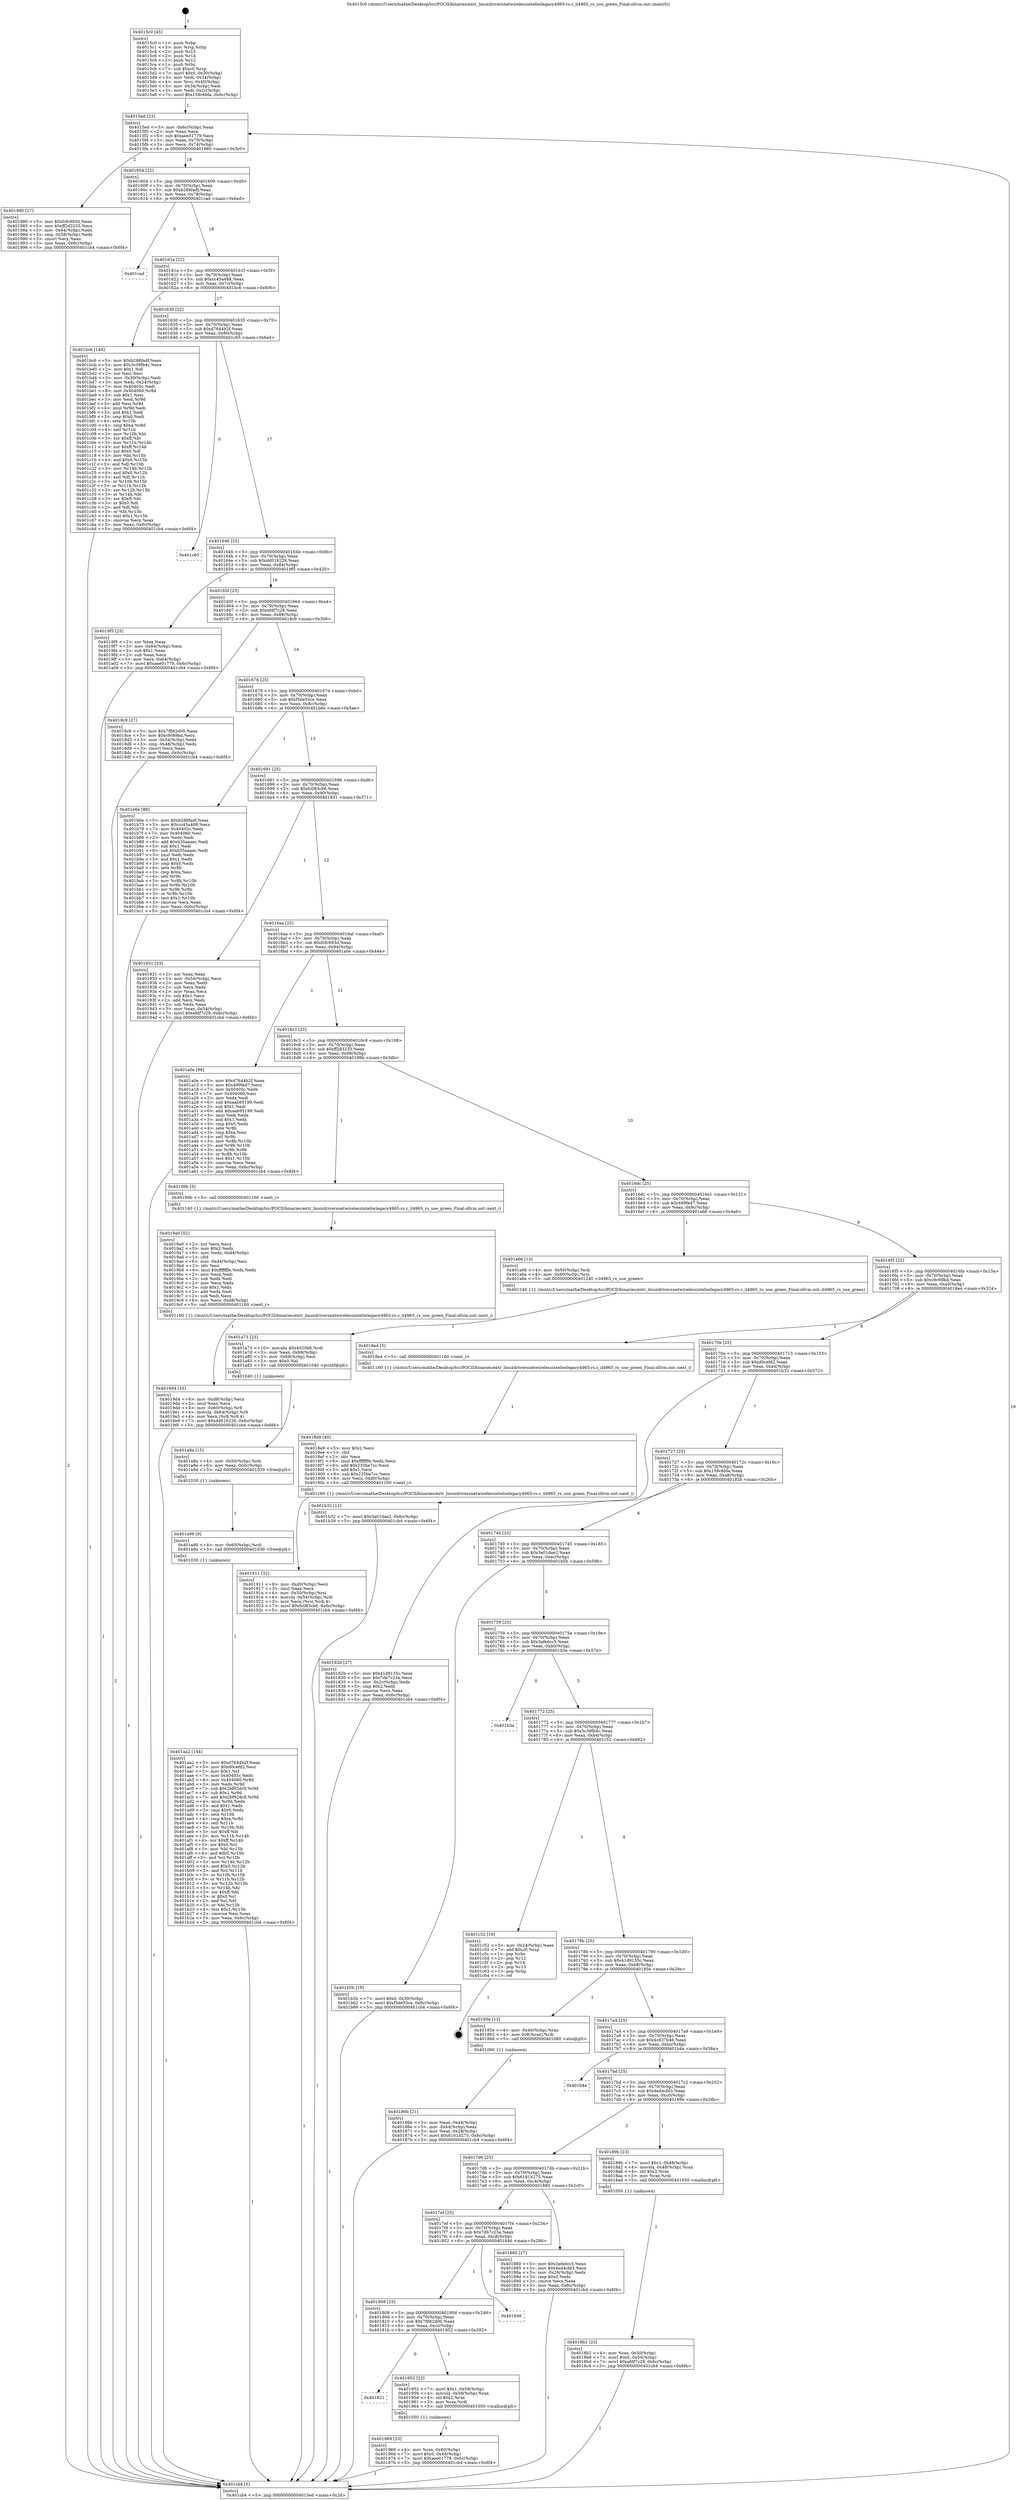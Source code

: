 digraph "0x4015c0" {
  label = "0x4015c0 (/mnt/c/Users/mathe/Desktop/tcc/POCII/binaries/extr_linuxdriversnetwirelessinteliwlegacy4965-rs.c_il4965_rs_use_green_Final-ollvm.out::main(0))"
  labelloc = "t"
  node[shape=record]

  Entry [label="",width=0.3,height=0.3,shape=circle,fillcolor=black,style=filled]
  "0x4015ed" [label="{
     0x4015ed [23]\l
     | [instrs]\l
     &nbsp;&nbsp;0x4015ed \<+3\>: mov -0x6c(%rbp),%eax\l
     &nbsp;&nbsp;0x4015f0 \<+2\>: mov %eax,%ecx\l
     &nbsp;&nbsp;0x4015f2 \<+6\>: sub $0xaee01779,%ecx\l
     &nbsp;&nbsp;0x4015f8 \<+3\>: mov %eax,-0x70(%rbp)\l
     &nbsp;&nbsp;0x4015fb \<+3\>: mov %ecx,-0x74(%rbp)\l
     &nbsp;&nbsp;0x4015fe \<+6\>: je 0000000000401980 \<main+0x3c0\>\l
  }"]
  "0x401980" [label="{
     0x401980 [27]\l
     | [instrs]\l
     &nbsp;&nbsp;0x401980 \<+5\>: mov $0xfcfc993d,%eax\l
     &nbsp;&nbsp;0x401985 \<+5\>: mov $0xff2d3233,%ecx\l
     &nbsp;&nbsp;0x40198a \<+3\>: mov -0x64(%rbp),%edx\l
     &nbsp;&nbsp;0x40198d \<+3\>: cmp -0x58(%rbp),%edx\l
     &nbsp;&nbsp;0x401990 \<+3\>: cmovl %ecx,%eax\l
     &nbsp;&nbsp;0x401993 \<+3\>: mov %eax,-0x6c(%rbp)\l
     &nbsp;&nbsp;0x401996 \<+5\>: jmp 0000000000401cb4 \<main+0x6f4\>\l
  }"]
  "0x401604" [label="{
     0x401604 [22]\l
     | [instrs]\l
     &nbsp;&nbsp;0x401604 \<+5\>: jmp 0000000000401609 \<main+0x49\>\l
     &nbsp;&nbsp;0x401609 \<+3\>: mov -0x70(%rbp),%eax\l
     &nbsp;&nbsp;0x40160c \<+5\>: sub $0xb288fadf,%eax\l
     &nbsp;&nbsp;0x401611 \<+3\>: mov %eax,-0x78(%rbp)\l
     &nbsp;&nbsp;0x401614 \<+6\>: je 0000000000401cad \<main+0x6ed\>\l
  }"]
  Exit [label="",width=0.3,height=0.3,shape=circle,fillcolor=black,style=filled,peripheries=2]
  "0x401cad" [label="{
     0x401cad\l
  }", style=dashed]
  "0x40161a" [label="{
     0x40161a [22]\l
     | [instrs]\l
     &nbsp;&nbsp;0x40161a \<+5\>: jmp 000000000040161f \<main+0x5f\>\l
     &nbsp;&nbsp;0x40161f \<+3\>: mov -0x70(%rbp),%eax\l
     &nbsp;&nbsp;0x401622 \<+5\>: sub $0xcc45a488,%eax\l
     &nbsp;&nbsp;0x401627 \<+3\>: mov %eax,-0x7c(%rbp)\l
     &nbsp;&nbsp;0x40162a \<+6\>: je 0000000000401bc6 \<main+0x606\>\l
  }"]
  "0x401aa2" [label="{
     0x401aa2 [144]\l
     | [instrs]\l
     &nbsp;&nbsp;0x401aa2 \<+5\>: mov $0xd7644b2f,%eax\l
     &nbsp;&nbsp;0x401aa7 \<+5\>: mov $0xd0cefd2,%esi\l
     &nbsp;&nbsp;0x401aac \<+2\>: mov $0x1,%cl\l
     &nbsp;&nbsp;0x401aae \<+7\>: mov 0x40405c,%edx\l
     &nbsp;&nbsp;0x401ab5 \<+8\>: mov 0x404060,%r8d\l
     &nbsp;&nbsp;0x401abd \<+3\>: mov %edx,%r9d\l
     &nbsp;&nbsp;0x401ac0 \<+7\>: sub $0x2bf92dc9,%r9d\l
     &nbsp;&nbsp;0x401ac7 \<+4\>: sub $0x1,%r9d\l
     &nbsp;&nbsp;0x401acb \<+7\>: add $0x2bf92dc9,%r9d\l
     &nbsp;&nbsp;0x401ad2 \<+4\>: imul %r9d,%edx\l
     &nbsp;&nbsp;0x401ad6 \<+3\>: and $0x1,%edx\l
     &nbsp;&nbsp;0x401ad9 \<+3\>: cmp $0x0,%edx\l
     &nbsp;&nbsp;0x401adc \<+4\>: sete %r10b\l
     &nbsp;&nbsp;0x401ae0 \<+4\>: cmp $0xa,%r8d\l
     &nbsp;&nbsp;0x401ae4 \<+4\>: setl %r11b\l
     &nbsp;&nbsp;0x401ae8 \<+3\>: mov %r10b,%bl\l
     &nbsp;&nbsp;0x401aeb \<+3\>: xor $0xff,%bl\l
     &nbsp;&nbsp;0x401aee \<+3\>: mov %r11b,%r14b\l
     &nbsp;&nbsp;0x401af1 \<+4\>: xor $0xff,%r14b\l
     &nbsp;&nbsp;0x401af5 \<+3\>: xor $0x0,%cl\l
     &nbsp;&nbsp;0x401af8 \<+3\>: mov %bl,%r15b\l
     &nbsp;&nbsp;0x401afb \<+4\>: and $0x0,%r15b\l
     &nbsp;&nbsp;0x401aff \<+3\>: and %cl,%r10b\l
     &nbsp;&nbsp;0x401b02 \<+3\>: mov %r14b,%r12b\l
     &nbsp;&nbsp;0x401b05 \<+4\>: and $0x0,%r12b\l
     &nbsp;&nbsp;0x401b09 \<+3\>: and %cl,%r11b\l
     &nbsp;&nbsp;0x401b0c \<+3\>: or %r10b,%r15b\l
     &nbsp;&nbsp;0x401b0f \<+3\>: or %r11b,%r12b\l
     &nbsp;&nbsp;0x401b12 \<+3\>: xor %r12b,%r15b\l
     &nbsp;&nbsp;0x401b15 \<+3\>: or %r14b,%bl\l
     &nbsp;&nbsp;0x401b18 \<+3\>: xor $0xff,%bl\l
     &nbsp;&nbsp;0x401b1b \<+3\>: or $0x0,%cl\l
     &nbsp;&nbsp;0x401b1e \<+2\>: and %cl,%bl\l
     &nbsp;&nbsp;0x401b20 \<+3\>: or %bl,%r15b\l
     &nbsp;&nbsp;0x401b23 \<+4\>: test $0x1,%r15b\l
     &nbsp;&nbsp;0x401b27 \<+3\>: cmovne %esi,%eax\l
     &nbsp;&nbsp;0x401b2a \<+3\>: mov %eax,-0x6c(%rbp)\l
     &nbsp;&nbsp;0x401b2d \<+5\>: jmp 0000000000401cb4 \<main+0x6f4\>\l
  }"]
  "0x401bc6" [label="{
     0x401bc6 [140]\l
     | [instrs]\l
     &nbsp;&nbsp;0x401bc6 \<+5\>: mov $0xb288fadf,%eax\l
     &nbsp;&nbsp;0x401bcb \<+5\>: mov $0x3c39fb4c,%ecx\l
     &nbsp;&nbsp;0x401bd0 \<+2\>: mov $0x1,%dl\l
     &nbsp;&nbsp;0x401bd2 \<+2\>: xor %esi,%esi\l
     &nbsp;&nbsp;0x401bd4 \<+3\>: mov -0x30(%rbp),%edi\l
     &nbsp;&nbsp;0x401bd7 \<+3\>: mov %edi,-0x24(%rbp)\l
     &nbsp;&nbsp;0x401bda \<+7\>: mov 0x40405c,%edi\l
     &nbsp;&nbsp;0x401be1 \<+8\>: mov 0x404060,%r8d\l
     &nbsp;&nbsp;0x401be9 \<+3\>: sub $0x1,%esi\l
     &nbsp;&nbsp;0x401bec \<+3\>: mov %edi,%r9d\l
     &nbsp;&nbsp;0x401bef \<+3\>: add %esi,%r9d\l
     &nbsp;&nbsp;0x401bf2 \<+4\>: imul %r9d,%edi\l
     &nbsp;&nbsp;0x401bf6 \<+3\>: and $0x1,%edi\l
     &nbsp;&nbsp;0x401bf9 \<+3\>: cmp $0x0,%edi\l
     &nbsp;&nbsp;0x401bfc \<+4\>: sete %r10b\l
     &nbsp;&nbsp;0x401c00 \<+4\>: cmp $0xa,%r8d\l
     &nbsp;&nbsp;0x401c04 \<+4\>: setl %r11b\l
     &nbsp;&nbsp;0x401c08 \<+3\>: mov %r10b,%bl\l
     &nbsp;&nbsp;0x401c0b \<+3\>: xor $0xff,%bl\l
     &nbsp;&nbsp;0x401c0e \<+3\>: mov %r11b,%r14b\l
     &nbsp;&nbsp;0x401c11 \<+4\>: xor $0xff,%r14b\l
     &nbsp;&nbsp;0x401c15 \<+3\>: xor $0x0,%dl\l
     &nbsp;&nbsp;0x401c18 \<+3\>: mov %bl,%r15b\l
     &nbsp;&nbsp;0x401c1b \<+4\>: and $0x0,%r15b\l
     &nbsp;&nbsp;0x401c1f \<+3\>: and %dl,%r10b\l
     &nbsp;&nbsp;0x401c22 \<+3\>: mov %r14b,%r12b\l
     &nbsp;&nbsp;0x401c25 \<+4\>: and $0x0,%r12b\l
     &nbsp;&nbsp;0x401c29 \<+3\>: and %dl,%r11b\l
     &nbsp;&nbsp;0x401c2c \<+3\>: or %r10b,%r15b\l
     &nbsp;&nbsp;0x401c2f \<+3\>: or %r11b,%r12b\l
     &nbsp;&nbsp;0x401c32 \<+3\>: xor %r12b,%r15b\l
     &nbsp;&nbsp;0x401c35 \<+3\>: or %r14b,%bl\l
     &nbsp;&nbsp;0x401c38 \<+3\>: xor $0xff,%bl\l
     &nbsp;&nbsp;0x401c3b \<+3\>: or $0x0,%dl\l
     &nbsp;&nbsp;0x401c3e \<+2\>: and %dl,%bl\l
     &nbsp;&nbsp;0x401c40 \<+3\>: or %bl,%r15b\l
     &nbsp;&nbsp;0x401c43 \<+4\>: test $0x1,%r15b\l
     &nbsp;&nbsp;0x401c47 \<+3\>: cmovne %ecx,%eax\l
     &nbsp;&nbsp;0x401c4a \<+3\>: mov %eax,-0x6c(%rbp)\l
     &nbsp;&nbsp;0x401c4d \<+5\>: jmp 0000000000401cb4 \<main+0x6f4\>\l
  }"]
  "0x401630" [label="{
     0x401630 [22]\l
     | [instrs]\l
     &nbsp;&nbsp;0x401630 \<+5\>: jmp 0000000000401635 \<main+0x75\>\l
     &nbsp;&nbsp;0x401635 \<+3\>: mov -0x70(%rbp),%eax\l
     &nbsp;&nbsp;0x401638 \<+5\>: sub $0xd7644b2f,%eax\l
     &nbsp;&nbsp;0x40163d \<+3\>: mov %eax,-0x80(%rbp)\l
     &nbsp;&nbsp;0x401640 \<+6\>: je 0000000000401c65 \<main+0x6a5\>\l
  }"]
  "0x401a99" [label="{
     0x401a99 [9]\l
     | [instrs]\l
     &nbsp;&nbsp;0x401a99 \<+4\>: mov -0x60(%rbp),%rdi\l
     &nbsp;&nbsp;0x401a9d \<+5\>: call 0000000000401030 \<free@plt\>\l
     | [calls]\l
     &nbsp;&nbsp;0x401030 \{1\} (unknown)\l
  }"]
  "0x401c65" [label="{
     0x401c65\l
  }", style=dashed]
  "0x401646" [label="{
     0x401646 [25]\l
     | [instrs]\l
     &nbsp;&nbsp;0x401646 \<+5\>: jmp 000000000040164b \<main+0x8b\>\l
     &nbsp;&nbsp;0x40164b \<+3\>: mov -0x70(%rbp),%eax\l
     &nbsp;&nbsp;0x40164e \<+5\>: sub $0xdd016226,%eax\l
     &nbsp;&nbsp;0x401653 \<+6\>: mov %eax,-0x84(%rbp)\l
     &nbsp;&nbsp;0x401659 \<+6\>: je 00000000004019f5 \<main+0x435\>\l
  }"]
  "0x401a8a" [label="{
     0x401a8a [15]\l
     | [instrs]\l
     &nbsp;&nbsp;0x401a8a \<+4\>: mov -0x50(%rbp),%rdi\l
     &nbsp;&nbsp;0x401a8e \<+6\>: mov %eax,-0xdc(%rbp)\l
     &nbsp;&nbsp;0x401a94 \<+5\>: call 0000000000401030 \<free@plt\>\l
     | [calls]\l
     &nbsp;&nbsp;0x401030 \{1\} (unknown)\l
  }"]
  "0x4019f5" [label="{
     0x4019f5 [25]\l
     | [instrs]\l
     &nbsp;&nbsp;0x4019f5 \<+2\>: xor %eax,%eax\l
     &nbsp;&nbsp;0x4019f7 \<+3\>: mov -0x64(%rbp),%ecx\l
     &nbsp;&nbsp;0x4019fa \<+3\>: sub $0x1,%eax\l
     &nbsp;&nbsp;0x4019fd \<+2\>: sub %eax,%ecx\l
     &nbsp;&nbsp;0x4019ff \<+3\>: mov %ecx,-0x64(%rbp)\l
     &nbsp;&nbsp;0x401a02 \<+7\>: movl $0xaee01779,-0x6c(%rbp)\l
     &nbsp;&nbsp;0x401a09 \<+5\>: jmp 0000000000401cb4 \<main+0x6f4\>\l
  }"]
  "0x40165f" [label="{
     0x40165f [25]\l
     | [instrs]\l
     &nbsp;&nbsp;0x40165f \<+5\>: jmp 0000000000401664 \<main+0xa4\>\l
     &nbsp;&nbsp;0x401664 \<+3\>: mov -0x70(%rbp),%eax\l
     &nbsp;&nbsp;0x401667 \<+5\>: sub $0xefdf7c28,%eax\l
     &nbsp;&nbsp;0x40166c \<+6\>: mov %eax,-0x88(%rbp)\l
     &nbsp;&nbsp;0x401672 \<+6\>: je 00000000004018c9 \<main+0x309\>\l
  }"]
  "0x401a73" [label="{
     0x401a73 [23]\l
     | [instrs]\l
     &nbsp;&nbsp;0x401a73 \<+10\>: movabs $0x4020b6,%rdi\l
     &nbsp;&nbsp;0x401a7d \<+3\>: mov %eax,-0x68(%rbp)\l
     &nbsp;&nbsp;0x401a80 \<+3\>: mov -0x68(%rbp),%esi\l
     &nbsp;&nbsp;0x401a83 \<+2\>: mov $0x0,%al\l
     &nbsp;&nbsp;0x401a85 \<+5\>: call 0000000000401040 \<printf@plt\>\l
     | [calls]\l
     &nbsp;&nbsp;0x401040 \{1\} (unknown)\l
  }"]
  "0x4018c9" [label="{
     0x4018c9 [27]\l
     | [instrs]\l
     &nbsp;&nbsp;0x4018c9 \<+5\>: mov $0x7f862d00,%eax\l
     &nbsp;&nbsp;0x4018ce \<+5\>: mov $0xc9c69bd,%ecx\l
     &nbsp;&nbsp;0x4018d3 \<+3\>: mov -0x54(%rbp),%edx\l
     &nbsp;&nbsp;0x4018d6 \<+3\>: cmp -0x48(%rbp),%edx\l
     &nbsp;&nbsp;0x4018d9 \<+3\>: cmovl %ecx,%eax\l
     &nbsp;&nbsp;0x4018dc \<+3\>: mov %eax,-0x6c(%rbp)\l
     &nbsp;&nbsp;0x4018df \<+5\>: jmp 0000000000401cb4 \<main+0x6f4\>\l
  }"]
  "0x401678" [label="{
     0x401678 [25]\l
     | [instrs]\l
     &nbsp;&nbsp;0x401678 \<+5\>: jmp 000000000040167d \<main+0xbd\>\l
     &nbsp;&nbsp;0x40167d \<+3\>: mov -0x70(%rbp),%eax\l
     &nbsp;&nbsp;0x401680 \<+5\>: sub $0xf5de55ce,%eax\l
     &nbsp;&nbsp;0x401685 \<+6\>: mov %eax,-0x8c(%rbp)\l
     &nbsp;&nbsp;0x40168b \<+6\>: je 0000000000401b6e \<main+0x5ae\>\l
  }"]
  "0x4019d4" [label="{
     0x4019d4 [33]\l
     | [instrs]\l
     &nbsp;&nbsp;0x4019d4 \<+6\>: mov -0xd8(%rbp),%ecx\l
     &nbsp;&nbsp;0x4019da \<+3\>: imul %eax,%ecx\l
     &nbsp;&nbsp;0x4019dd \<+4\>: mov -0x60(%rbp),%r8\l
     &nbsp;&nbsp;0x4019e1 \<+4\>: movslq -0x64(%rbp),%r9\l
     &nbsp;&nbsp;0x4019e5 \<+4\>: mov %ecx,(%r8,%r9,4)\l
     &nbsp;&nbsp;0x4019e9 \<+7\>: movl $0xdd016226,-0x6c(%rbp)\l
     &nbsp;&nbsp;0x4019f0 \<+5\>: jmp 0000000000401cb4 \<main+0x6f4\>\l
  }"]
  "0x401b6e" [label="{
     0x401b6e [88]\l
     | [instrs]\l
     &nbsp;&nbsp;0x401b6e \<+5\>: mov $0xb288fadf,%eax\l
     &nbsp;&nbsp;0x401b73 \<+5\>: mov $0xcc45a488,%ecx\l
     &nbsp;&nbsp;0x401b78 \<+7\>: mov 0x40405c,%edx\l
     &nbsp;&nbsp;0x401b7f \<+7\>: mov 0x404060,%esi\l
     &nbsp;&nbsp;0x401b86 \<+2\>: mov %edx,%edi\l
     &nbsp;&nbsp;0x401b88 \<+6\>: add $0xb35aaaec,%edi\l
     &nbsp;&nbsp;0x401b8e \<+3\>: sub $0x1,%edi\l
     &nbsp;&nbsp;0x401b91 \<+6\>: sub $0xb35aaaec,%edi\l
     &nbsp;&nbsp;0x401b97 \<+3\>: imul %edi,%edx\l
     &nbsp;&nbsp;0x401b9a \<+3\>: and $0x1,%edx\l
     &nbsp;&nbsp;0x401b9d \<+3\>: cmp $0x0,%edx\l
     &nbsp;&nbsp;0x401ba0 \<+4\>: sete %r8b\l
     &nbsp;&nbsp;0x401ba4 \<+3\>: cmp $0xa,%esi\l
     &nbsp;&nbsp;0x401ba7 \<+4\>: setl %r9b\l
     &nbsp;&nbsp;0x401bab \<+3\>: mov %r8b,%r10b\l
     &nbsp;&nbsp;0x401bae \<+3\>: and %r9b,%r10b\l
     &nbsp;&nbsp;0x401bb1 \<+3\>: xor %r9b,%r8b\l
     &nbsp;&nbsp;0x401bb4 \<+3\>: or %r8b,%r10b\l
     &nbsp;&nbsp;0x401bb7 \<+4\>: test $0x1,%r10b\l
     &nbsp;&nbsp;0x401bbb \<+3\>: cmovne %ecx,%eax\l
     &nbsp;&nbsp;0x401bbe \<+3\>: mov %eax,-0x6c(%rbp)\l
     &nbsp;&nbsp;0x401bc1 \<+5\>: jmp 0000000000401cb4 \<main+0x6f4\>\l
  }"]
  "0x401691" [label="{
     0x401691 [25]\l
     | [instrs]\l
     &nbsp;&nbsp;0x401691 \<+5\>: jmp 0000000000401696 \<main+0xd6\>\l
     &nbsp;&nbsp;0x401696 \<+3\>: mov -0x70(%rbp),%eax\l
     &nbsp;&nbsp;0x401699 \<+5\>: sub $0xfc083cb6,%eax\l
     &nbsp;&nbsp;0x40169e \<+6\>: mov %eax,-0x90(%rbp)\l
     &nbsp;&nbsp;0x4016a4 \<+6\>: je 0000000000401931 \<main+0x371\>\l
  }"]
  "0x4019a0" [label="{
     0x4019a0 [52]\l
     | [instrs]\l
     &nbsp;&nbsp;0x4019a0 \<+2\>: xor %ecx,%ecx\l
     &nbsp;&nbsp;0x4019a2 \<+5\>: mov $0x2,%edx\l
     &nbsp;&nbsp;0x4019a7 \<+6\>: mov %edx,-0xd4(%rbp)\l
     &nbsp;&nbsp;0x4019ad \<+1\>: cltd\l
     &nbsp;&nbsp;0x4019ae \<+6\>: mov -0xd4(%rbp),%esi\l
     &nbsp;&nbsp;0x4019b4 \<+2\>: idiv %esi\l
     &nbsp;&nbsp;0x4019b6 \<+6\>: imul $0xfffffffe,%edx,%edx\l
     &nbsp;&nbsp;0x4019bc \<+2\>: mov %ecx,%edi\l
     &nbsp;&nbsp;0x4019be \<+2\>: sub %edx,%edi\l
     &nbsp;&nbsp;0x4019c0 \<+2\>: mov %ecx,%edx\l
     &nbsp;&nbsp;0x4019c2 \<+3\>: sub $0x1,%edx\l
     &nbsp;&nbsp;0x4019c5 \<+2\>: add %edx,%edi\l
     &nbsp;&nbsp;0x4019c7 \<+2\>: sub %edi,%ecx\l
     &nbsp;&nbsp;0x4019c9 \<+6\>: mov %ecx,-0xd8(%rbp)\l
     &nbsp;&nbsp;0x4019cf \<+5\>: call 0000000000401160 \<next_i\>\l
     | [calls]\l
     &nbsp;&nbsp;0x401160 \{1\} (/mnt/c/Users/mathe/Desktop/tcc/POCII/binaries/extr_linuxdriversnetwirelessinteliwlegacy4965-rs.c_il4965_rs_use_green_Final-ollvm.out::next_i)\l
  }"]
  "0x401931" [label="{
     0x401931 [33]\l
     | [instrs]\l
     &nbsp;&nbsp;0x401931 \<+2\>: xor %eax,%eax\l
     &nbsp;&nbsp;0x401933 \<+3\>: mov -0x54(%rbp),%ecx\l
     &nbsp;&nbsp;0x401936 \<+2\>: mov %eax,%edx\l
     &nbsp;&nbsp;0x401938 \<+2\>: sub %ecx,%edx\l
     &nbsp;&nbsp;0x40193a \<+2\>: mov %eax,%ecx\l
     &nbsp;&nbsp;0x40193c \<+3\>: sub $0x1,%ecx\l
     &nbsp;&nbsp;0x40193f \<+2\>: add %ecx,%edx\l
     &nbsp;&nbsp;0x401941 \<+2\>: sub %edx,%eax\l
     &nbsp;&nbsp;0x401943 \<+3\>: mov %eax,-0x54(%rbp)\l
     &nbsp;&nbsp;0x401946 \<+7\>: movl $0xefdf7c28,-0x6c(%rbp)\l
     &nbsp;&nbsp;0x40194d \<+5\>: jmp 0000000000401cb4 \<main+0x6f4\>\l
  }"]
  "0x4016aa" [label="{
     0x4016aa [25]\l
     | [instrs]\l
     &nbsp;&nbsp;0x4016aa \<+5\>: jmp 00000000004016af \<main+0xef\>\l
     &nbsp;&nbsp;0x4016af \<+3\>: mov -0x70(%rbp),%eax\l
     &nbsp;&nbsp;0x4016b2 \<+5\>: sub $0xfcfc993d,%eax\l
     &nbsp;&nbsp;0x4016b7 \<+6\>: mov %eax,-0x94(%rbp)\l
     &nbsp;&nbsp;0x4016bd \<+6\>: je 0000000000401a0e \<main+0x44e\>\l
  }"]
  "0x401969" [label="{
     0x401969 [23]\l
     | [instrs]\l
     &nbsp;&nbsp;0x401969 \<+4\>: mov %rax,-0x60(%rbp)\l
     &nbsp;&nbsp;0x40196d \<+7\>: movl $0x0,-0x64(%rbp)\l
     &nbsp;&nbsp;0x401974 \<+7\>: movl $0xaee01779,-0x6c(%rbp)\l
     &nbsp;&nbsp;0x40197b \<+5\>: jmp 0000000000401cb4 \<main+0x6f4\>\l
  }"]
  "0x401a0e" [label="{
     0x401a0e [88]\l
     | [instrs]\l
     &nbsp;&nbsp;0x401a0e \<+5\>: mov $0xd7644b2f,%eax\l
     &nbsp;&nbsp;0x401a13 \<+5\>: mov $0x499fed7,%ecx\l
     &nbsp;&nbsp;0x401a18 \<+7\>: mov 0x40405c,%edx\l
     &nbsp;&nbsp;0x401a1f \<+7\>: mov 0x404060,%esi\l
     &nbsp;&nbsp;0x401a26 \<+2\>: mov %edx,%edi\l
     &nbsp;&nbsp;0x401a28 \<+6\>: sub $0xaab95199,%edi\l
     &nbsp;&nbsp;0x401a2e \<+3\>: sub $0x1,%edi\l
     &nbsp;&nbsp;0x401a31 \<+6\>: add $0xaab95199,%edi\l
     &nbsp;&nbsp;0x401a37 \<+3\>: imul %edi,%edx\l
     &nbsp;&nbsp;0x401a3a \<+3\>: and $0x1,%edx\l
     &nbsp;&nbsp;0x401a3d \<+3\>: cmp $0x0,%edx\l
     &nbsp;&nbsp;0x401a40 \<+4\>: sete %r8b\l
     &nbsp;&nbsp;0x401a44 \<+3\>: cmp $0xa,%esi\l
     &nbsp;&nbsp;0x401a47 \<+4\>: setl %r9b\l
     &nbsp;&nbsp;0x401a4b \<+3\>: mov %r8b,%r10b\l
     &nbsp;&nbsp;0x401a4e \<+3\>: and %r9b,%r10b\l
     &nbsp;&nbsp;0x401a51 \<+3\>: xor %r9b,%r8b\l
     &nbsp;&nbsp;0x401a54 \<+3\>: or %r8b,%r10b\l
     &nbsp;&nbsp;0x401a57 \<+4\>: test $0x1,%r10b\l
     &nbsp;&nbsp;0x401a5b \<+3\>: cmovne %ecx,%eax\l
     &nbsp;&nbsp;0x401a5e \<+3\>: mov %eax,-0x6c(%rbp)\l
     &nbsp;&nbsp;0x401a61 \<+5\>: jmp 0000000000401cb4 \<main+0x6f4\>\l
  }"]
  "0x4016c3" [label="{
     0x4016c3 [25]\l
     | [instrs]\l
     &nbsp;&nbsp;0x4016c3 \<+5\>: jmp 00000000004016c8 \<main+0x108\>\l
     &nbsp;&nbsp;0x4016c8 \<+3\>: mov -0x70(%rbp),%eax\l
     &nbsp;&nbsp;0x4016cb \<+5\>: sub $0xff2d3233,%eax\l
     &nbsp;&nbsp;0x4016d0 \<+6\>: mov %eax,-0x98(%rbp)\l
     &nbsp;&nbsp;0x4016d6 \<+6\>: je 000000000040199b \<main+0x3db\>\l
  }"]
  "0x401821" [label="{
     0x401821\l
  }", style=dashed]
  "0x40199b" [label="{
     0x40199b [5]\l
     | [instrs]\l
     &nbsp;&nbsp;0x40199b \<+5\>: call 0000000000401160 \<next_i\>\l
     | [calls]\l
     &nbsp;&nbsp;0x401160 \{1\} (/mnt/c/Users/mathe/Desktop/tcc/POCII/binaries/extr_linuxdriversnetwirelessinteliwlegacy4965-rs.c_il4965_rs_use_green_Final-ollvm.out::next_i)\l
  }"]
  "0x4016dc" [label="{
     0x4016dc [25]\l
     | [instrs]\l
     &nbsp;&nbsp;0x4016dc \<+5\>: jmp 00000000004016e1 \<main+0x121\>\l
     &nbsp;&nbsp;0x4016e1 \<+3\>: mov -0x70(%rbp),%eax\l
     &nbsp;&nbsp;0x4016e4 \<+5\>: sub $0x499fed7,%eax\l
     &nbsp;&nbsp;0x4016e9 \<+6\>: mov %eax,-0x9c(%rbp)\l
     &nbsp;&nbsp;0x4016ef \<+6\>: je 0000000000401a66 \<main+0x4a6\>\l
  }"]
  "0x401952" [label="{
     0x401952 [23]\l
     | [instrs]\l
     &nbsp;&nbsp;0x401952 \<+7\>: movl $0x1,-0x58(%rbp)\l
     &nbsp;&nbsp;0x401959 \<+4\>: movslq -0x58(%rbp),%rax\l
     &nbsp;&nbsp;0x40195d \<+4\>: shl $0x2,%rax\l
     &nbsp;&nbsp;0x401961 \<+3\>: mov %rax,%rdi\l
     &nbsp;&nbsp;0x401964 \<+5\>: call 0000000000401050 \<malloc@plt\>\l
     | [calls]\l
     &nbsp;&nbsp;0x401050 \{1\} (unknown)\l
  }"]
  "0x401a66" [label="{
     0x401a66 [13]\l
     | [instrs]\l
     &nbsp;&nbsp;0x401a66 \<+4\>: mov -0x50(%rbp),%rdi\l
     &nbsp;&nbsp;0x401a6a \<+4\>: mov -0x60(%rbp),%rsi\l
     &nbsp;&nbsp;0x401a6e \<+5\>: call 0000000000401240 \<il4965_rs_use_green\>\l
     | [calls]\l
     &nbsp;&nbsp;0x401240 \{1\} (/mnt/c/Users/mathe/Desktop/tcc/POCII/binaries/extr_linuxdriversnetwirelessinteliwlegacy4965-rs.c_il4965_rs_use_green_Final-ollvm.out::il4965_rs_use_green)\l
  }"]
  "0x4016f5" [label="{
     0x4016f5 [25]\l
     | [instrs]\l
     &nbsp;&nbsp;0x4016f5 \<+5\>: jmp 00000000004016fa \<main+0x13a\>\l
     &nbsp;&nbsp;0x4016fa \<+3\>: mov -0x70(%rbp),%eax\l
     &nbsp;&nbsp;0x4016fd \<+5\>: sub $0xc9c69bd,%eax\l
     &nbsp;&nbsp;0x401702 \<+6\>: mov %eax,-0xa0(%rbp)\l
     &nbsp;&nbsp;0x401708 \<+6\>: je 00000000004018e4 \<main+0x324\>\l
  }"]
  "0x401808" [label="{
     0x401808 [25]\l
     | [instrs]\l
     &nbsp;&nbsp;0x401808 \<+5\>: jmp 000000000040180d \<main+0x24d\>\l
     &nbsp;&nbsp;0x40180d \<+3\>: mov -0x70(%rbp),%eax\l
     &nbsp;&nbsp;0x401810 \<+5\>: sub $0x7f862d00,%eax\l
     &nbsp;&nbsp;0x401815 \<+6\>: mov %eax,-0xcc(%rbp)\l
     &nbsp;&nbsp;0x40181b \<+6\>: je 0000000000401952 \<main+0x392\>\l
  }"]
  "0x4018e4" [label="{
     0x4018e4 [5]\l
     | [instrs]\l
     &nbsp;&nbsp;0x4018e4 \<+5\>: call 0000000000401160 \<next_i\>\l
     | [calls]\l
     &nbsp;&nbsp;0x401160 \{1\} (/mnt/c/Users/mathe/Desktop/tcc/POCII/binaries/extr_linuxdriversnetwirelessinteliwlegacy4965-rs.c_il4965_rs_use_green_Final-ollvm.out::next_i)\l
  }"]
  "0x40170e" [label="{
     0x40170e [25]\l
     | [instrs]\l
     &nbsp;&nbsp;0x40170e \<+5\>: jmp 0000000000401713 \<main+0x153\>\l
     &nbsp;&nbsp;0x401713 \<+3\>: mov -0x70(%rbp),%eax\l
     &nbsp;&nbsp;0x401716 \<+5\>: sub $0xd0cefd2,%eax\l
     &nbsp;&nbsp;0x40171b \<+6\>: mov %eax,-0xa4(%rbp)\l
     &nbsp;&nbsp;0x401721 \<+6\>: je 0000000000401b32 \<main+0x572\>\l
  }"]
  "0x401846" [label="{
     0x401846\l
  }", style=dashed]
  "0x401b32" [label="{
     0x401b32 [12]\l
     | [instrs]\l
     &nbsp;&nbsp;0x401b32 \<+7\>: movl $0x3a01dae2,-0x6c(%rbp)\l
     &nbsp;&nbsp;0x401b39 \<+5\>: jmp 0000000000401cb4 \<main+0x6f4\>\l
  }"]
  "0x401727" [label="{
     0x401727 [25]\l
     | [instrs]\l
     &nbsp;&nbsp;0x401727 \<+5\>: jmp 000000000040172c \<main+0x16c\>\l
     &nbsp;&nbsp;0x40172c \<+3\>: mov -0x70(%rbp),%eax\l
     &nbsp;&nbsp;0x40172f \<+5\>: sub $0x159c6fda,%eax\l
     &nbsp;&nbsp;0x401734 \<+6\>: mov %eax,-0xa8(%rbp)\l
     &nbsp;&nbsp;0x40173a \<+6\>: je 000000000040182b \<main+0x26b\>\l
  }"]
  "0x401911" [label="{
     0x401911 [32]\l
     | [instrs]\l
     &nbsp;&nbsp;0x401911 \<+6\>: mov -0xd0(%rbp),%ecx\l
     &nbsp;&nbsp;0x401917 \<+3\>: imul %eax,%ecx\l
     &nbsp;&nbsp;0x40191a \<+4\>: mov -0x50(%rbp),%rsi\l
     &nbsp;&nbsp;0x40191e \<+4\>: movslq -0x54(%rbp),%rdi\l
     &nbsp;&nbsp;0x401922 \<+3\>: mov %ecx,(%rsi,%rdi,4)\l
     &nbsp;&nbsp;0x401925 \<+7\>: movl $0xfc083cb6,-0x6c(%rbp)\l
     &nbsp;&nbsp;0x40192c \<+5\>: jmp 0000000000401cb4 \<main+0x6f4\>\l
  }"]
  "0x40182b" [label="{
     0x40182b [27]\l
     | [instrs]\l
     &nbsp;&nbsp;0x40182b \<+5\>: mov $0x41d9135c,%eax\l
     &nbsp;&nbsp;0x401830 \<+5\>: mov $0x7db7c23a,%ecx\l
     &nbsp;&nbsp;0x401835 \<+3\>: mov -0x2c(%rbp),%edx\l
     &nbsp;&nbsp;0x401838 \<+3\>: cmp $0x2,%edx\l
     &nbsp;&nbsp;0x40183b \<+3\>: cmovne %ecx,%eax\l
     &nbsp;&nbsp;0x40183e \<+3\>: mov %eax,-0x6c(%rbp)\l
     &nbsp;&nbsp;0x401841 \<+5\>: jmp 0000000000401cb4 \<main+0x6f4\>\l
  }"]
  "0x401740" [label="{
     0x401740 [25]\l
     | [instrs]\l
     &nbsp;&nbsp;0x401740 \<+5\>: jmp 0000000000401745 \<main+0x185\>\l
     &nbsp;&nbsp;0x401745 \<+3\>: mov -0x70(%rbp),%eax\l
     &nbsp;&nbsp;0x401748 \<+5\>: sub $0x3a01dae2,%eax\l
     &nbsp;&nbsp;0x40174d \<+6\>: mov %eax,-0xac(%rbp)\l
     &nbsp;&nbsp;0x401753 \<+6\>: je 0000000000401b5b \<main+0x59b\>\l
  }"]
  "0x401cb4" [label="{
     0x401cb4 [5]\l
     | [instrs]\l
     &nbsp;&nbsp;0x401cb4 \<+5\>: jmp 00000000004015ed \<main+0x2d\>\l
  }"]
  "0x4015c0" [label="{
     0x4015c0 [45]\l
     | [instrs]\l
     &nbsp;&nbsp;0x4015c0 \<+1\>: push %rbp\l
     &nbsp;&nbsp;0x4015c1 \<+3\>: mov %rsp,%rbp\l
     &nbsp;&nbsp;0x4015c4 \<+2\>: push %r15\l
     &nbsp;&nbsp;0x4015c6 \<+2\>: push %r14\l
     &nbsp;&nbsp;0x4015c8 \<+2\>: push %r12\l
     &nbsp;&nbsp;0x4015ca \<+1\>: push %rbx\l
     &nbsp;&nbsp;0x4015cb \<+7\>: sub $0xc0,%rsp\l
     &nbsp;&nbsp;0x4015d2 \<+7\>: movl $0x0,-0x30(%rbp)\l
     &nbsp;&nbsp;0x4015d9 \<+3\>: mov %edi,-0x34(%rbp)\l
     &nbsp;&nbsp;0x4015dc \<+4\>: mov %rsi,-0x40(%rbp)\l
     &nbsp;&nbsp;0x4015e0 \<+3\>: mov -0x34(%rbp),%edi\l
     &nbsp;&nbsp;0x4015e3 \<+3\>: mov %edi,-0x2c(%rbp)\l
     &nbsp;&nbsp;0x4015e6 \<+7\>: movl $0x159c6fda,-0x6c(%rbp)\l
  }"]
  "0x4018e9" [label="{
     0x4018e9 [40]\l
     | [instrs]\l
     &nbsp;&nbsp;0x4018e9 \<+5\>: mov $0x2,%ecx\l
     &nbsp;&nbsp;0x4018ee \<+1\>: cltd\l
     &nbsp;&nbsp;0x4018ef \<+2\>: idiv %ecx\l
     &nbsp;&nbsp;0x4018f1 \<+6\>: imul $0xfffffffe,%edx,%ecx\l
     &nbsp;&nbsp;0x4018f7 \<+6\>: add $0x235be7cc,%ecx\l
     &nbsp;&nbsp;0x4018fd \<+3\>: add $0x1,%ecx\l
     &nbsp;&nbsp;0x401900 \<+6\>: sub $0x235be7cc,%ecx\l
     &nbsp;&nbsp;0x401906 \<+6\>: mov %ecx,-0xd0(%rbp)\l
     &nbsp;&nbsp;0x40190c \<+5\>: call 0000000000401160 \<next_i\>\l
     | [calls]\l
     &nbsp;&nbsp;0x401160 \{1\} (/mnt/c/Users/mathe/Desktop/tcc/POCII/binaries/extr_linuxdriversnetwirelessinteliwlegacy4965-rs.c_il4965_rs_use_green_Final-ollvm.out::next_i)\l
  }"]
  "0x401b5b" [label="{
     0x401b5b [19]\l
     | [instrs]\l
     &nbsp;&nbsp;0x401b5b \<+7\>: movl $0x0,-0x30(%rbp)\l
     &nbsp;&nbsp;0x401b62 \<+7\>: movl $0xf5de55ce,-0x6c(%rbp)\l
     &nbsp;&nbsp;0x401b69 \<+5\>: jmp 0000000000401cb4 \<main+0x6f4\>\l
  }"]
  "0x401759" [label="{
     0x401759 [25]\l
     | [instrs]\l
     &nbsp;&nbsp;0x401759 \<+5\>: jmp 000000000040175e \<main+0x19e\>\l
     &nbsp;&nbsp;0x40175e \<+3\>: mov -0x70(%rbp),%eax\l
     &nbsp;&nbsp;0x401761 \<+5\>: sub $0x3afedcc5,%eax\l
     &nbsp;&nbsp;0x401766 \<+6\>: mov %eax,-0xb0(%rbp)\l
     &nbsp;&nbsp;0x40176c \<+6\>: je 0000000000401b3e \<main+0x57e\>\l
  }"]
  "0x4018b2" [label="{
     0x4018b2 [23]\l
     | [instrs]\l
     &nbsp;&nbsp;0x4018b2 \<+4\>: mov %rax,-0x50(%rbp)\l
     &nbsp;&nbsp;0x4018b6 \<+7\>: movl $0x0,-0x54(%rbp)\l
     &nbsp;&nbsp;0x4018bd \<+7\>: movl $0xefdf7c28,-0x6c(%rbp)\l
     &nbsp;&nbsp;0x4018c4 \<+5\>: jmp 0000000000401cb4 \<main+0x6f4\>\l
  }"]
  "0x401b3e" [label="{
     0x401b3e\l
  }", style=dashed]
  "0x401772" [label="{
     0x401772 [25]\l
     | [instrs]\l
     &nbsp;&nbsp;0x401772 \<+5\>: jmp 0000000000401777 \<main+0x1b7\>\l
     &nbsp;&nbsp;0x401777 \<+3\>: mov -0x70(%rbp),%eax\l
     &nbsp;&nbsp;0x40177a \<+5\>: sub $0x3c39fb4c,%eax\l
     &nbsp;&nbsp;0x40177f \<+6\>: mov %eax,-0xb4(%rbp)\l
     &nbsp;&nbsp;0x401785 \<+6\>: je 0000000000401c52 \<main+0x692\>\l
  }"]
  "0x4017ef" [label="{
     0x4017ef [25]\l
     | [instrs]\l
     &nbsp;&nbsp;0x4017ef \<+5\>: jmp 00000000004017f4 \<main+0x234\>\l
     &nbsp;&nbsp;0x4017f4 \<+3\>: mov -0x70(%rbp),%eax\l
     &nbsp;&nbsp;0x4017f7 \<+5\>: sub $0x7db7c23a,%eax\l
     &nbsp;&nbsp;0x4017fc \<+6\>: mov %eax,-0xc8(%rbp)\l
     &nbsp;&nbsp;0x401802 \<+6\>: je 0000000000401846 \<main+0x286\>\l
  }"]
  "0x401c52" [label="{
     0x401c52 [19]\l
     | [instrs]\l
     &nbsp;&nbsp;0x401c52 \<+3\>: mov -0x24(%rbp),%eax\l
     &nbsp;&nbsp;0x401c55 \<+7\>: add $0xc0,%rsp\l
     &nbsp;&nbsp;0x401c5c \<+1\>: pop %rbx\l
     &nbsp;&nbsp;0x401c5d \<+2\>: pop %r12\l
     &nbsp;&nbsp;0x401c5f \<+2\>: pop %r14\l
     &nbsp;&nbsp;0x401c61 \<+2\>: pop %r15\l
     &nbsp;&nbsp;0x401c63 \<+1\>: pop %rbp\l
     &nbsp;&nbsp;0x401c64 \<+1\>: ret\l
  }"]
  "0x40178b" [label="{
     0x40178b [25]\l
     | [instrs]\l
     &nbsp;&nbsp;0x40178b \<+5\>: jmp 0000000000401790 \<main+0x1d0\>\l
     &nbsp;&nbsp;0x401790 \<+3\>: mov -0x70(%rbp),%eax\l
     &nbsp;&nbsp;0x401793 \<+5\>: sub $0x41d9135c,%eax\l
     &nbsp;&nbsp;0x401798 \<+6\>: mov %eax,-0xb8(%rbp)\l
     &nbsp;&nbsp;0x40179e \<+6\>: je 000000000040185e \<main+0x29e\>\l
  }"]
  "0x401880" [label="{
     0x401880 [27]\l
     | [instrs]\l
     &nbsp;&nbsp;0x401880 \<+5\>: mov $0x3afedcc5,%eax\l
     &nbsp;&nbsp;0x401885 \<+5\>: mov $0x4ed4cfd3,%ecx\l
     &nbsp;&nbsp;0x40188a \<+3\>: mov -0x28(%rbp),%edx\l
     &nbsp;&nbsp;0x40188d \<+3\>: cmp $0x0,%edx\l
     &nbsp;&nbsp;0x401890 \<+3\>: cmove %ecx,%eax\l
     &nbsp;&nbsp;0x401893 \<+3\>: mov %eax,-0x6c(%rbp)\l
     &nbsp;&nbsp;0x401896 \<+5\>: jmp 0000000000401cb4 \<main+0x6f4\>\l
  }"]
  "0x40185e" [label="{
     0x40185e [13]\l
     | [instrs]\l
     &nbsp;&nbsp;0x40185e \<+4\>: mov -0x40(%rbp),%rax\l
     &nbsp;&nbsp;0x401862 \<+4\>: mov 0x8(%rax),%rdi\l
     &nbsp;&nbsp;0x401866 \<+5\>: call 0000000000401060 \<atoi@plt\>\l
     | [calls]\l
     &nbsp;&nbsp;0x401060 \{1\} (unknown)\l
  }"]
  "0x4017a4" [label="{
     0x4017a4 [25]\l
     | [instrs]\l
     &nbsp;&nbsp;0x4017a4 \<+5\>: jmp 00000000004017a9 \<main+0x1e9\>\l
     &nbsp;&nbsp;0x4017a9 \<+3\>: mov -0x70(%rbp),%eax\l
     &nbsp;&nbsp;0x4017ac \<+5\>: sub $0x4c837b46,%eax\l
     &nbsp;&nbsp;0x4017b1 \<+6\>: mov %eax,-0xbc(%rbp)\l
     &nbsp;&nbsp;0x4017b7 \<+6\>: je 0000000000401b4a \<main+0x58a\>\l
  }"]
  "0x40186b" [label="{
     0x40186b [21]\l
     | [instrs]\l
     &nbsp;&nbsp;0x40186b \<+3\>: mov %eax,-0x44(%rbp)\l
     &nbsp;&nbsp;0x40186e \<+3\>: mov -0x44(%rbp),%eax\l
     &nbsp;&nbsp;0x401871 \<+3\>: mov %eax,-0x28(%rbp)\l
     &nbsp;&nbsp;0x401874 \<+7\>: movl $0x6161b275,-0x6c(%rbp)\l
     &nbsp;&nbsp;0x40187b \<+5\>: jmp 0000000000401cb4 \<main+0x6f4\>\l
  }"]
  "0x4017d6" [label="{
     0x4017d6 [25]\l
     | [instrs]\l
     &nbsp;&nbsp;0x4017d6 \<+5\>: jmp 00000000004017db \<main+0x21b\>\l
     &nbsp;&nbsp;0x4017db \<+3\>: mov -0x70(%rbp),%eax\l
     &nbsp;&nbsp;0x4017de \<+5\>: sub $0x6161b275,%eax\l
     &nbsp;&nbsp;0x4017e3 \<+6\>: mov %eax,-0xc4(%rbp)\l
     &nbsp;&nbsp;0x4017e9 \<+6\>: je 0000000000401880 \<main+0x2c0\>\l
  }"]
  "0x401b4a" [label="{
     0x401b4a\l
  }", style=dashed]
  "0x4017bd" [label="{
     0x4017bd [25]\l
     | [instrs]\l
     &nbsp;&nbsp;0x4017bd \<+5\>: jmp 00000000004017c2 \<main+0x202\>\l
     &nbsp;&nbsp;0x4017c2 \<+3\>: mov -0x70(%rbp),%eax\l
     &nbsp;&nbsp;0x4017c5 \<+5\>: sub $0x4ed4cfd3,%eax\l
     &nbsp;&nbsp;0x4017ca \<+6\>: mov %eax,-0xc0(%rbp)\l
     &nbsp;&nbsp;0x4017d0 \<+6\>: je 000000000040189b \<main+0x2db\>\l
  }"]
  "0x40189b" [label="{
     0x40189b [23]\l
     | [instrs]\l
     &nbsp;&nbsp;0x40189b \<+7\>: movl $0x1,-0x48(%rbp)\l
     &nbsp;&nbsp;0x4018a2 \<+4\>: movslq -0x48(%rbp),%rax\l
     &nbsp;&nbsp;0x4018a6 \<+4\>: shl $0x2,%rax\l
     &nbsp;&nbsp;0x4018aa \<+3\>: mov %rax,%rdi\l
     &nbsp;&nbsp;0x4018ad \<+5\>: call 0000000000401050 \<malloc@plt\>\l
     | [calls]\l
     &nbsp;&nbsp;0x401050 \{1\} (unknown)\l
  }"]
  Entry -> "0x4015c0" [label=" 1"]
  "0x4015ed" -> "0x401980" [label=" 2"]
  "0x4015ed" -> "0x401604" [label=" 18"]
  "0x401c52" -> Exit [label=" 1"]
  "0x401604" -> "0x401cad" [label=" 0"]
  "0x401604" -> "0x40161a" [label=" 18"]
  "0x401bc6" -> "0x401cb4" [label=" 1"]
  "0x40161a" -> "0x401bc6" [label=" 1"]
  "0x40161a" -> "0x401630" [label=" 17"]
  "0x401b6e" -> "0x401cb4" [label=" 1"]
  "0x401630" -> "0x401c65" [label=" 0"]
  "0x401630" -> "0x401646" [label=" 17"]
  "0x401b5b" -> "0x401cb4" [label=" 1"]
  "0x401646" -> "0x4019f5" [label=" 1"]
  "0x401646" -> "0x40165f" [label=" 16"]
  "0x401b32" -> "0x401cb4" [label=" 1"]
  "0x40165f" -> "0x4018c9" [label=" 2"]
  "0x40165f" -> "0x401678" [label=" 14"]
  "0x401aa2" -> "0x401cb4" [label=" 1"]
  "0x401678" -> "0x401b6e" [label=" 1"]
  "0x401678" -> "0x401691" [label=" 13"]
  "0x401a99" -> "0x401aa2" [label=" 1"]
  "0x401691" -> "0x401931" [label=" 1"]
  "0x401691" -> "0x4016aa" [label=" 12"]
  "0x401a8a" -> "0x401a99" [label=" 1"]
  "0x4016aa" -> "0x401a0e" [label=" 1"]
  "0x4016aa" -> "0x4016c3" [label=" 11"]
  "0x401a73" -> "0x401a8a" [label=" 1"]
  "0x4016c3" -> "0x40199b" [label=" 1"]
  "0x4016c3" -> "0x4016dc" [label=" 10"]
  "0x401a66" -> "0x401a73" [label=" 1"]
  "0x4016dc" -> "0x401a66" [label=" 1"]
  "0x4016dc" -> "0x4016f5" [label=" 9"]
  "0x401a0e" -> "0x401cb4" [label=" 1"]
  "0x4016f5" -> "0x4018e4" [label=" 1"]
  "0x4016f5" -> "0x40170e" [label=" 8"]
  "0x4019d4" -> "0x401cb4" [label=" 1"]
  "0x40170e" -> "0x401b32" [label=" 1"]
  "0x40170e" -> "0x401727" [label=" 7"]
  "0x4019a0" -> "0x4019d4" [label=" 1"]
  "0x401727" -> "0x40182b" [label=" 1"]
  "0x401727" -> "0x401740" [label=" 6"]
  "0x40182b" -> "0x401cb4" [label=" 1"]
  "0x4015c0" -> "0x4015ed" [label=" 1"]
  "0x401cb4" -> "0x4015ed" [label=" 19"]
  "0x401980" -> "0x401cb4" [label=" 2"]
  "0x401740" -> "0x401b5b" [label=" 1"]
  "0x401740" -> "0x401759" [label=" 5"]
  "0x401969" -> "0x401cb4" [label=" 1"]
  "0x401759" -> "0x401b3e" [label=" 0"]
  "0x401759" -> "0x401772" [label=" 5"]
  "0x401952" -> "0x401969" [label=" 1"]
  "0x401772" -> "0x401c52" [label=" 1"]
  "0x401772" -> "0x40178b" [label=" 4"]
  "0x401808" -> "0x401821" [label=" 0"]
  "0x40178b" -> "0x40185e" [label=" 1"]
  "0x40178b" -> "0x4017a4" [label=" 3"]
  "0x40185e" -> "0x40186b" [label=" 1"]
  "0x40186b" -> "0x401cb4" [label=" 1"]
  "0x401808" -> "0x401952" [label=" 1"]
  "0x4017a4" -> "0x401b4a" [label=" 0"]
  "0x4017a4" -> "0x4017bd" [label=" 3"]
  "0x4017ef" -> "0x401808" [label=" 1"]
  "0x4017bd" -> "0x40189b" [label=" 1"]
  "0x4017bd" -> "0x4017d6" [label=" 2"]
  "0x4019f5" -> "0x401cb4" [label=" 1"]
  "0x4017d6" -> "0x401880" [label=" 1"]
  "0x4017d6" -> "0x4017ef" [label=" 1"]
  "0x401880" -> "0x401cb4" [label=" 1"]
  "0x40189b" -> "0x4018b2" [label=" 1"]
  "0x4018b2" -> "0x401cb4" [label=" 1"]
  "0x4018c9" -> "0x401cb4" [label=" 2"]
  "0x4018e4" -> "0x4018e9" [label=" 1"]
  "0x4018e9" -> "0x401911" [label=" 1"]
  "0x401911" -> "0x401cb4" [label=" 1"]
  "0x401931" -> "0x401cb4" [label=" 1"]
  "0x40199b" -> "0x4019a0" [label=" 1"]
  "0x4017ef" -> "0x401846" [label=" 0"]
}
